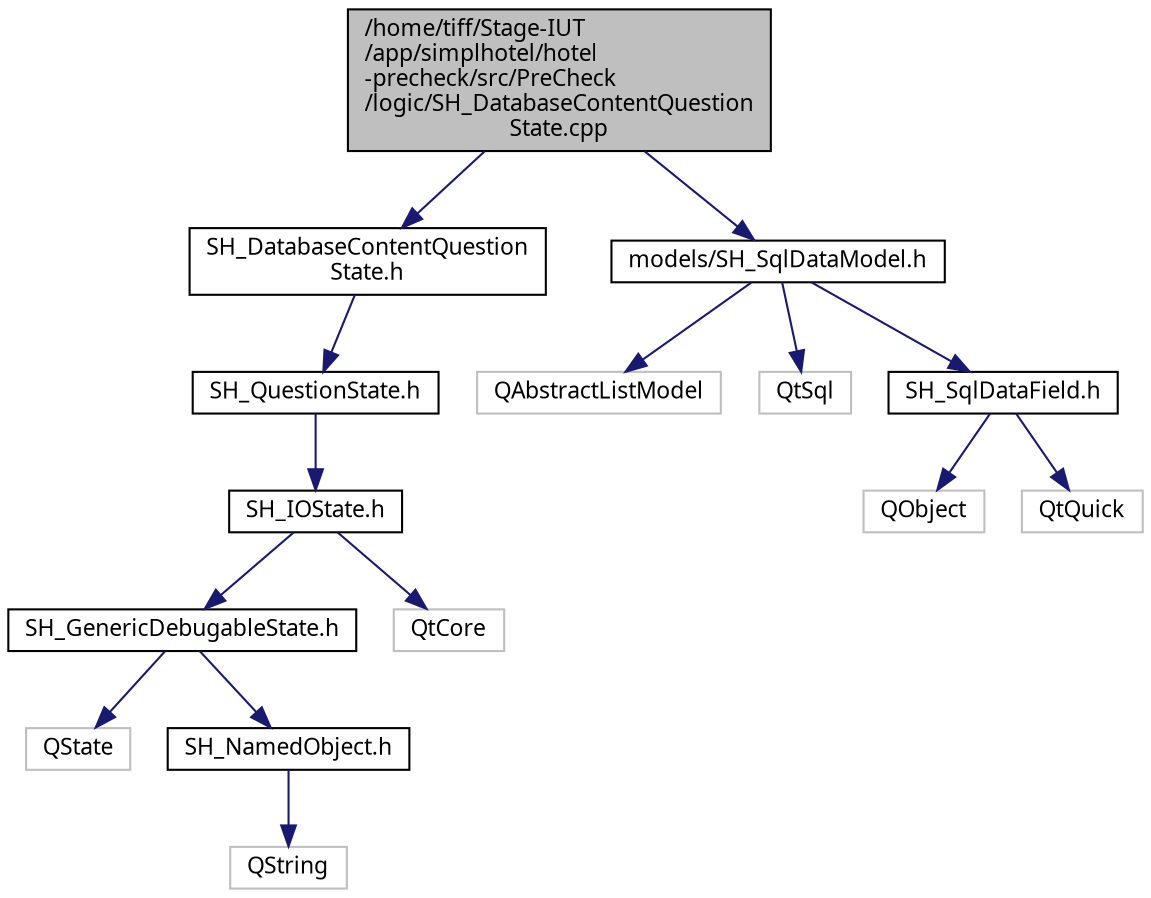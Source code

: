 digraph "/home/tiff/Stage-IUT/app/simplhotel/hotel-precheck/src/PreCheck/logic/SH_DatabaseContentQuestionState.cpp"
{
 // INTERACTIVE_SVG=YES
  bgcolor="transparent";
  edge [fontname="Verdana",fontsize="11",labelfontname="Verdana",labelfontsize="11"];
  node [fontname="Verdana",fontsize="11",shape=record];
  Node1 [label="/home/tiff/Stage-IUT\l/app/simplhotel/hotel\l-precheck/src/PreCheck\l/logic/SH_DatabaseContentQuestion\lState.cpp",height=0.2,width=0.4,color="black", fillcolor="grey75", style="filled" fontcolor="black"];
  Node1 -> Node2 [color="midnightblue",fontsize="11",style="solid",fontname="Verdana"];
  Node2 [label="SH_DatabaseContentQuestion\lState.h",height=0.2,width=0.4,color="black",URL="$SH__DatabaseContentQuestionState_8h.html"];
  Node2 -> Node3 [color="midnightblue",fontsize="11",style="solid",fontname="Verdana"];
  Node3 [label="SH_QuestionState.h",height=0.2,width=0.4,color="black",URL="$SH__QuestionState_8h.html"];
  Node3 -> Node4 [color="midnightblue",fontsize="11",style="solid",fontname="Verdana"];
  Node4 [label="SH_IOState.h",height=0.2,width=0.4,color="black",URL="$SH__IOState_8h.html"];
  Node4 -> Node5 [color="midnightblue",fontsize="11",style="solid",fontname="Verdana"];
  Node5 [label="SH_GenericDebugableState.h",height=0.2,width=0.4,color="black",URL="$SH__GenericDebugableState_8h.html"];
  Node5 -> Node6 [color="midnightblue",fontsize="11",style="solid",fontname="Verdana"];
  Node6 [label="QState",height=0.2,width=0.4,color="grey75"];
  Node5 -> Node7 [color="midnightblue",fontsize="11",style="solid",fontname="Verdana"];
  Node7 [label="SH_NamedObject.h",height=0.2,width=0.4,color="black",URL="$SH__NamedObject_8h.html"];
  Node7 -> Node8 [color="midnightblue",fontsize="11",style="solid",fontname="Verdana"];
  Node8 [label="QString",height=0.2,width=0.4,color="grey75"];
  Node4 -> Node9 [color="midnightblue",fontsize="11",style="solid",fontname="Verdana"];
  Node9 [label="QtCore",height=0.2,width=0.4,color="grey75"];
  Node1 -> Node10 [color="midnightblue",fontsize="11",style="solid",fontname="Verdana"];
  Node10 [label="models/SH_SqlDataModel.h",height=0.2,width=0.4,color="black",URL="$SH__SqlDataModel_8h.html"];
  Node10 -> Node11 [color="midnightblue",fontsize="11",style="solid",fontname="Verdana"];
  Node11 [label="QAbstractListModel",height=0.2,width=0.4,color="grey75"];
  Node10 -> Node12 [color="midnightblue",fontsize="11",style="solid",fontname="Verdana"];
  Node12 [label="QtSql",height=0.2,width=0.4,color="grey75"];
  Node10 -> Node13 [color="midnightblue",fontsize="11",style="solid",fontname="Verdana"];
  Node13 [label="SH_SqlDataField.h",height=0.2,width=0.4,color="black",URL="$SH__SqlDataField_8h.html"];
  Node13 -> Node14 [color="midnightblue",fontsize="11",style="solid",fontname="Verdana"];
  Node14 [label="QObject",height=0.2,width=0.4,color="grey75"];
  Node13 -> Node15 [color="midnightblue",fontsize="11",style="solid",fontname="Verdana"];
  Node15 [label="QtQuick",height=0.2,width=0.4,color="grey75"];
}
